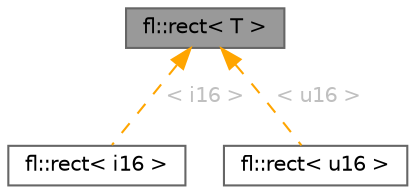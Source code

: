 digraph "fl::rect&lt; T &gt;"
{
 // INTERACTIVE_SVG=YES
 // LATEX_PDF_SIZE
  bgcolor="transparent";
  edge [fontname=Helvetica,fontsize=10,labelfontname=Helvetica,labelfontsize=10];
  node [fontname=Helvetica,fontsize=10,shape=box,height=0.2,width=0.4];
  Node1 [id="Node000001",label="fl::rect\< T \>",height=0.2,width=0.4,color="gray40", fillcolor="grey60", style="filled", fontcolor="black",tooltip=" "];
  Node1 -> Node2 [id="edge1_Node000001_Node000002",dir="back",color="orange",style="dashed",tooltip=" ",label=" \< i16 \>",fontcolor="grey" ];
  Node2 [id="Node000002",label="fl::rect\< i16 \>",height=0.2,width=0.4,color="gray40", fillcolor="white", style="filled",URL="$d2/d48/structfl_1_1rect.html",tooltip=" "];
  Node1 -> Node3 [id="edge2_Node000001_Node000003",dir="back",color="orange",style="dashed",tooltip=" ",label=" \< u16 \>",fontcolor="grey" ];
  Node3 [id="Node000003",label="fl::rect\< u16 \>",height=0.2,width=0.4,color="gray40", fillcolor="white", style="filled",URL="$d2/d48/structfl_1_1rect.html",tooltip=" "];
}
